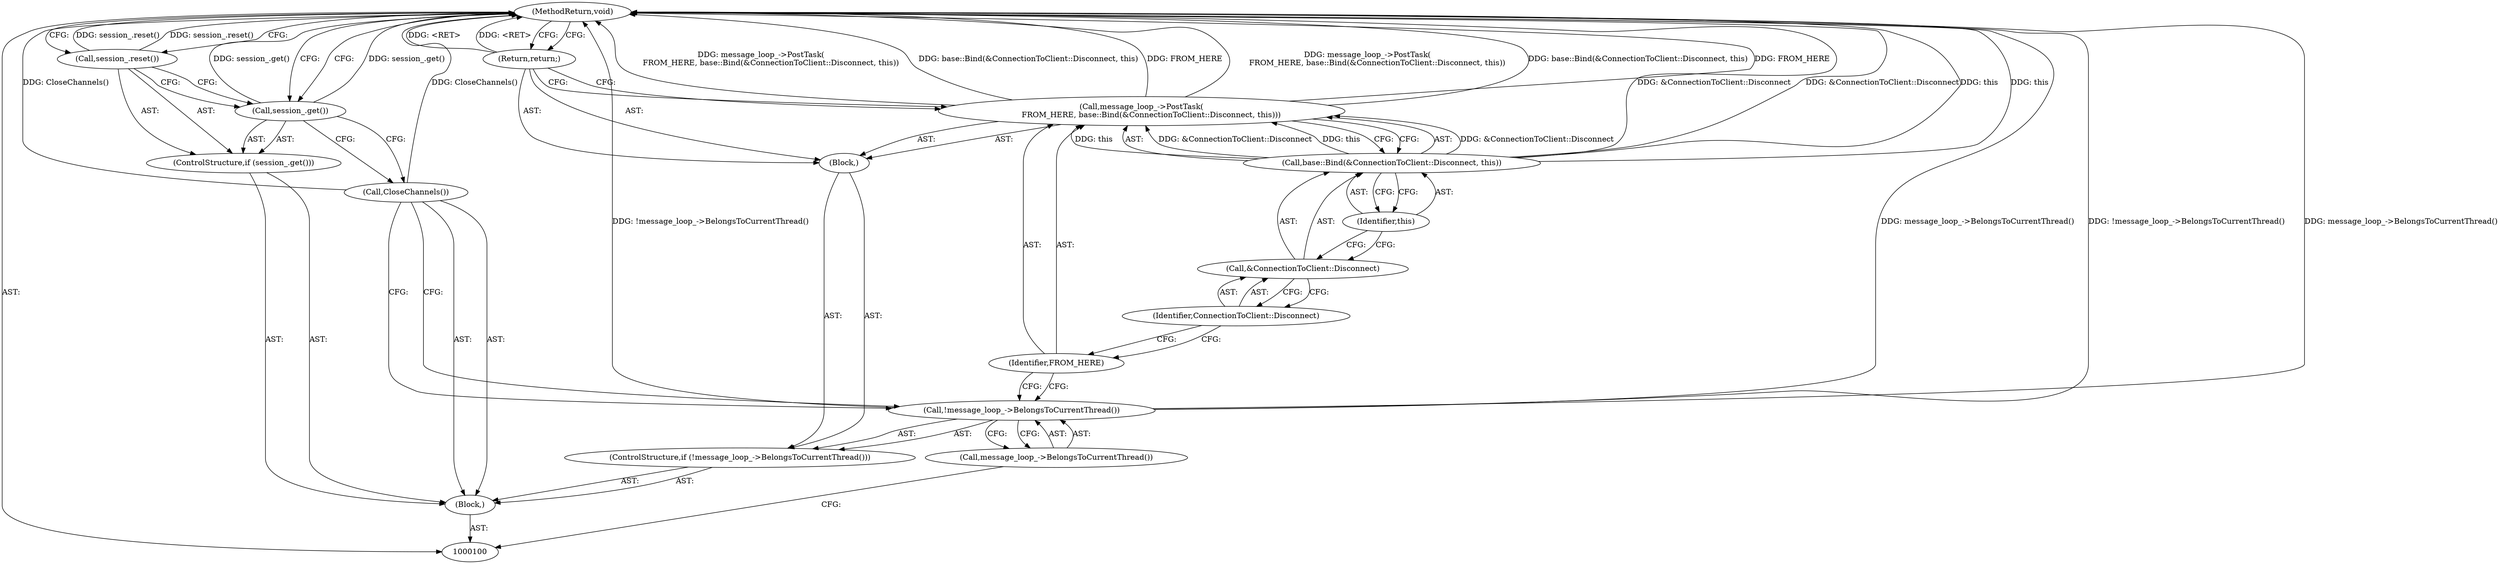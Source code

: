 digraph "1_Chrome_a46bcef82b29d30836a0f26226e3d4aca4fa9612_33" {
"1000117" [label="(MethodReturn,void)"];
"1000101" [label="(Block,)"];
"1000114" [label="(ControlStructure,if (session_.get()))"];
"1000115" [label="(Call,session_.get())"];
"1000116" [label="(Call,session_.reset())"];
"1000102" [label="(ControlStructure,if (!message_loop_->BelongsToCurrentThread()))"];
"1000105" [label="(Block,)"];
"1000103" [label="(Call,!message_loop_->BelongsToCurrentThread())"];
"1000104" [label="(Call,message_loop_->BelongsToCurrentThread())"];
"1000106" [label="(Call,message_loop_->PostTask(\n        FROM_HERE, base::Bind(&ConnectionToClient::Disconnect, this)))"];
"1000108" [label="(Call,base::Bind(&ConnectionToClient::Disconnect, this))"];
"1000109" [label="(Call,&ConnectionToClient::Disconnect)"];
"1000110" [label="(Identifier,ConnectionToClient::Disconnect)"];
"1000111" [label="(Identifier,this)"];
"1000107" [label="(Identifier,FROM_HERE)"];
"1000112" [label="(Return,return;)"];
"1000113" [label="(Call,CloseChannels())"];
"1000117" -> "1000100"  [label="AST: "];
"1000117" -> "1000112"  [label="CFG: "];
"1000117" -> "1000116"  [label="CFG: "];
"1000117" -> "1000115"  [label="CFG: "];
"1000112" -> "1000117"  [label="DDG: <RET>"];
"1000106" -> "1000117"  [label="DDG: base::Bind(&ConnectionToClient::Disconnect, this)"];
"1000106" -> "1000117"  [label="DDG: FROM_HERE"];
"1000106" -> "1000117"  [label="DDG: message_loop_->PostTask(\n        FROM_HERE, base::Bind(&ConnectionToClient::Disconnect, this))"];
"1000103" -> "1000117"  [label="DDG: message_loop_->BelongsToCurrentThread()"];
"1000103" -> "1000117"  [label="DDG: !message_loop_->BelongsToCurrentThread()"];
"1000115" -> "1000117"  [label="DDG: session_.get()"];
"1000113" -> "1000117"  [label="DDG: CloseChannels()"];
"1000108" -> "1000117"  [label="DDG: this"];
"1000108" -> "1000117"  [label="DDG: &ConnectionToClient::Disconnect"];
"1000116" -> "1000117"  [label="DDG: session_.reset()"];
"1000101" -> "1000100"  [label="AST: "];
"1000102" -> "1000101"  [label="AST: "];
"1000113" -> "1000101"  [label="AST: "];
"1000114" -> "1000101"  [label="AST: "];
"1000114" -> "1000101"  [label="AST: "];
"1000115" -> "1000114"  [label="AST: "];
"1000116" -> "1000114"  [label="AST: "];
"1000115" -> "1000114"  [label="AST: "];
"1000115" -> "1000113"  [label="CFG: "];
"1000116" -> "1000115"  [label="CFG: "];
"1000117" -> "1000115"  [label="CFG: "];
"1000115" -> "1000117"  [label="DDG: session_.get()"];
"1000116" -> "1000114"  [label="AST: "];
"1000116" -> "1000115"  [label="CFG: "];
"1000117" -> "1000116"  [label="CFG: "];
"1000116" -> "1000117"  [label="DDG: session_.reset()"];
"1000102" -> "1000101"  [label="AST: "];
"1000103" -> "1000102"  [label="AST: "];
"1000105" -> "1000102"  [label="AST: "];
"1000105" -> "1000102"  [label="AST: "];
"1000106" -> "1000105"  [label="AST: "];
"1000112" -> "1000105"  [label="AST: "];
"1000103" -> "1000102"  [label="AST: "];
"1000103" -> "1000104"  [label="CFG: "];
"1000104" -> "1000103"  [label="AST: "];
"1000107" -> "1000103"  [label="CFG: "];
"1000113" -> "1000103"  [label="CFG: "];
"1000103" -> "1000117"  [label="DDG: message_loop_->BelongsToCurrentThread()"];
"1000103" -> "1000117"  [label="DDG: !message_loop_->BelongsToCurrentThread()"];
"1000104" -> "1000103"  [label="AST: "];
"1000104" -> "1000100"  [label="CFG: "];
"1000103" -> "1000104"  [label="CFG: "];
"1000106" -> "1000105"  [label="AST: "];
"1000106" -> "1000108"  [label="CFG: "];
"1000107" -> "1000106"  [label="AST: "];
"1000108" -> "1000106"  [label="AST: "];
"1000112" -> "1000106"  [label="CFG: "];
"1000106" -> "1000117"  [label="DDG: base::Bind(&ConnectionToClient::Disconnect, this)"];
"1000106" -> "1000117"  [label="DDG: FROM_HERE"];
"1000106" -> "1000117"  [label="DDG: message_loop_->PostTask(\n        FROM_HERE, base::Bind(&ConnectionToClient::Disconnect, this))"];
"1000108" -> "1000106"  [label="DDG: &ConnectionToClient::Disconnect"];
"1000108" -> "1000106"  [label="DDG: this"];
"1000108" -> "1000106"  [label="AST: "];
"1000108" -> "1000111"  [label="CFG: "];
"1000109" -> "1000108"  [label="AST: "];
"1000111" -> "1000108"  [label="AST: "];
"1000106" -> "1000108"  [label="CFG: "];
"1000108" -> "1000117"  [label="DDG: this"];
"1000108" -> "1000117"  [label="DDG: &ConnectionToClient::Disconnect"];
"1000108" -> "1000106"  [label="DDG: &ConnectionToClient::Disconnect"];
"1000108" -> "1000106"  [label="DDG: this"];
"1000109" -> "1000108"  [label="AST: "];
"1000109" -> "1000110"  [label="CFG: "];
"1000110" -> "1000109"  [label="AST: "];
"1000111" -> "1000109"  [label="CFG: "];
"1000110" -> "1000109"  [label="AST: "];
"1000110" -> "1000107"  [label="CFG: "];
"1000109" -> "1000110"  [label="CFG: "];
"1000111" -> "1000108"  [label="AST: "];
"1000111" -> "1000109"  [label="CFG: "];
"1000108" -> "1000111"  [label="CFG: "];
"1000107" -> "1000106"  [label="AST: "];
"1000107" -> "1000103"  [label="CFG: "];
"1000110" -> "1000107"  [label="CFG: "];
"1000112" -> "1000105"  [label="AST: "];
"1000112" -> "1000106"  [label="CFG: "];
"1000117" -> "1000112"  [label="CFG: "];
"1000112" -> "1000117"  [label="DDG: <RET>"];
"1000113" -> "1000101"  [label="AST: "];
"1000113" -> "1000103"  [label="CFG: "];
"1000115" -> "1000113"  [label="CFG: "];
"1000113" -> "1000117"  [label="DDG: CloseChannels()"];
}

